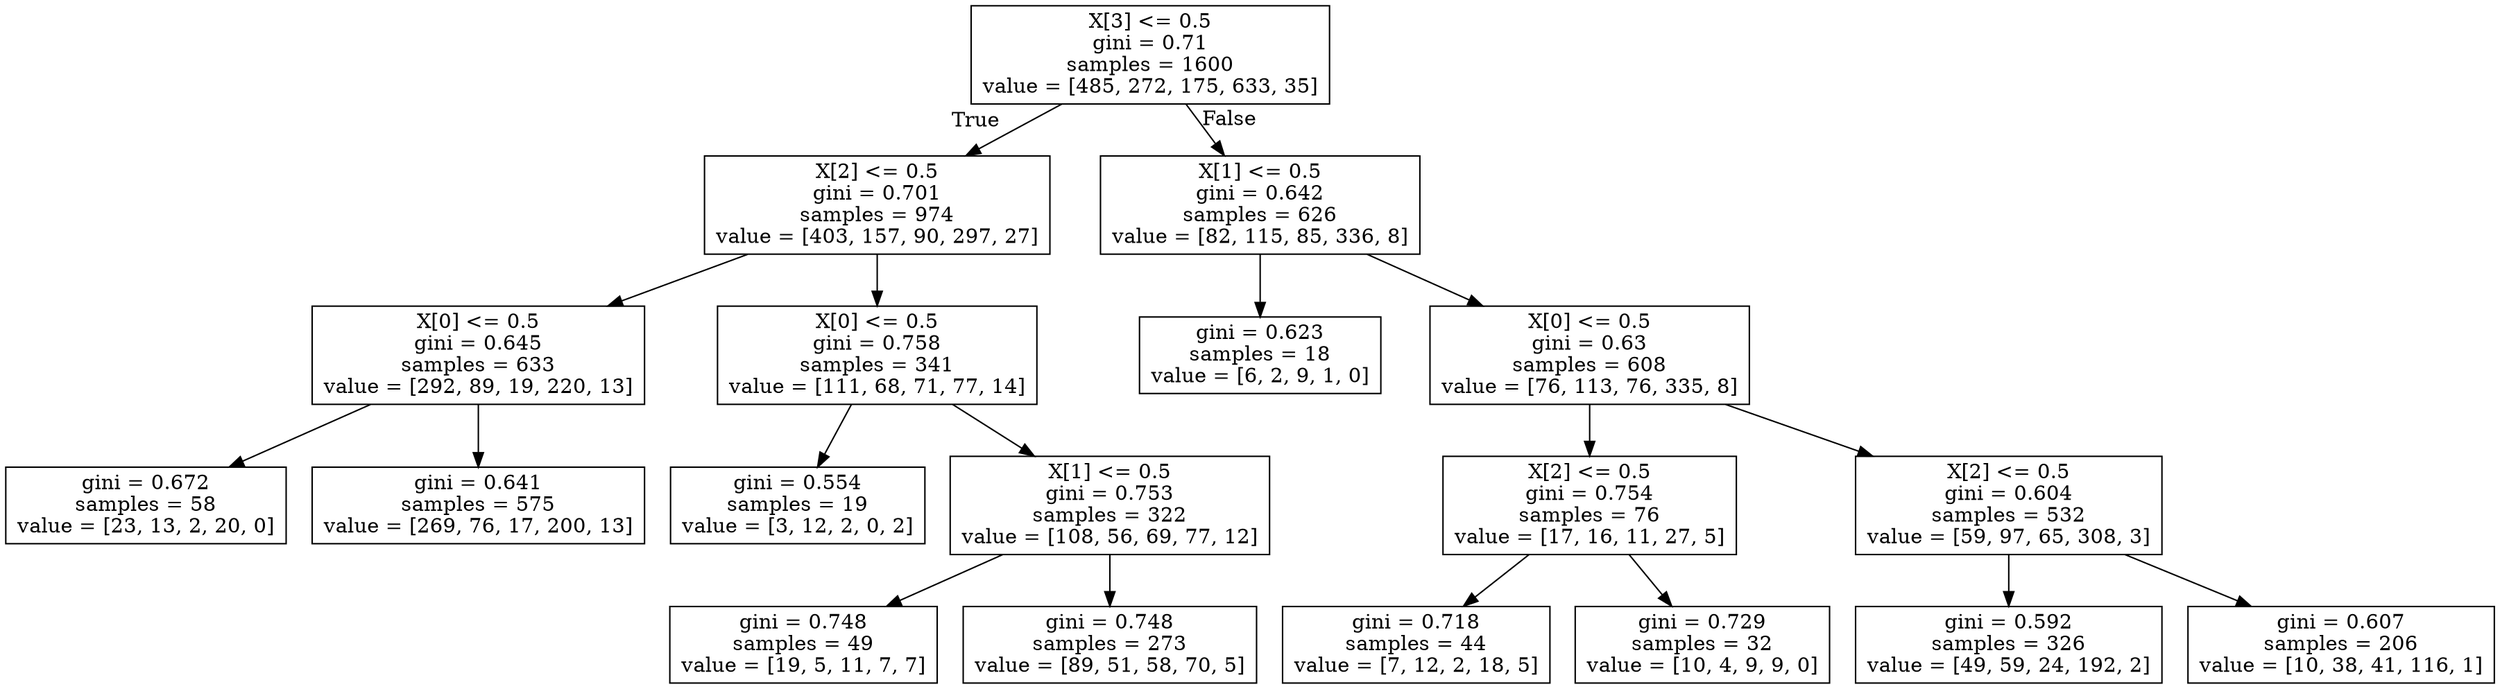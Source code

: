digraph Tree {
node [shape=box] ;
0 [label="X[3] <= 0.5\ngini = 0.71\nsamples = 1600\nvalue = [485, 272, 175, 633, 35]"] ;
1 [label="X[2] <= 0.5\ngini = 0.701\nsamples = 974\nvalue = [403, 157, 90, 297, 27]"] ;
0 -> 1 [labeldistance=2.5, labelangle=45, headlabel="True"] ;
2 [label="X[0] <= 0.5\ngini = 0.645\nsamples = 633\nvalue = [292, 89, 19, 220, 13]"] ;
1 -> 2 ;
3 [label="gini = 0.672\nsamples = 58\nvalue = [23, 13, 2, 20, 0]"] ;
2 -> 3 ;
4 [label="gini = 0.641\nsamples = 575\nvalue = [269, 76, 17, 200, 13]"] ;
2 -> 4 ;
5 [label="X[0] <= 0.5\ngini = 0.758\nsamples = 341\nvalue = [111, 68, 71, 77, 14]"] ;
1 -> 5 ;
6 [label="gini = 0.554\nsamples = 19\nvalue = [3, 12, 2, 0, 2]"] ;
5 -> 6 ;
7 [label="X[1] <= 0.5\ngini = 0.753\nsamples = 322\nvalue = [108, 56, 69, 77, 12]"] ;
5 -> 7 ;
8 [label="gini = 0.748\nsamples = 49\nvalue = [19, 5, 11, 7, 7]"] ;
7 -> 8 ;
9 [label="gini = 0.748\nsamples = 273\nvalue = [89, 51, 58, 70, 5]"] ;
7 -> 9 ;
10 [label="X[1] <= 0.5\ngini = 0.642\nsamples = 626\nvalue = [82, 115, 85, 336, 8]"] ;
0 -> 10 [labeldistance=2.5, labelangle=-45, headlabel="False"] ;
11 [label="gini = 0.623\nsamples = 18\nvalue = [6, 2, 9, 1, 0]"] ;
10 -> 11 ;
12 [label="X[0] <= 0.5\ngini = 0.63\nsamples = 608\nvalue = [76, 113, 76, 335, 8]"] ;
10 -> 12 ;
13 [label="X[2] <= 0.5\ngini = 0.754\nsamples = 76\nvalue = [17, 16, 11, 27, 5]"] ;
12 -> 13 ;
14 [label="gini = 0.718\nsamples = 44\nvalue = [7, 12, 2, 18, 5]"] ;
13 -> 14 ;
15 [label="gini = 0.729\nsamples = 32\nvalue = [10, 4, 9, 9, 0]"] ;
13 -> 15 ;
16 [label="X[2] <= 0.5\ngini = 0.604\nsamples = 532\nvalue = [59, 97, 65, 308, 3]"] ;
12 -> 16 ;
17 [label="gini = 0.592\nsamples = 326\nvalue = [49, 59, 24, 192, 2]"] ;
16 -> 17 ;
18 [label="gini = 0.607\nsamples = 206\nvalue = [10, 38, 41, 116, 1]"] ;
16 -> 18 ;
}